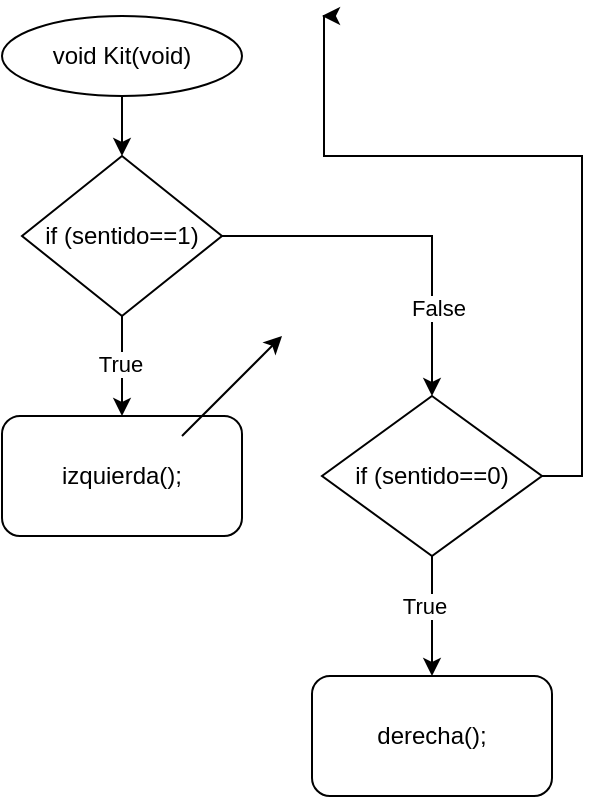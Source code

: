 <mxfile version="21.7.2" type="github">
  <diagram name="Page-1" id="k7Qf3rfxp0l8belNccaL">
    <mxGraphModel dx="843" dy="489" grid="1" gridSize="10" guides="1" tooltips="1" connect="1" arrows="1" fold="1" page="1" pageScale="1" pageWidth="827" pageHeight="1169" math="0" shadow="0">
      <root>
        <mxCell id="0" />
        <mxCell id="1" parent="0" />
        <mxCell id="1wXaXJJ_uJc2HrgggwH0-6" style="edgeStyle=orthogonalEdgeStyle;rounded=0;orthogonalLoop=1;jettySize=auto;html=1;entryX=0.5;entryY=0;entryDx=0;entryDy=0;" edge="1" parent="1" source="1wXaXJJ_uJc2HrgggwH0-1" target="1wXaXJJ_uJc2HrgggwH0-2">
          <mxGeometry relative="1" as="geometry" />
        </mxCell>
        <mxCell id="1wXaXJJ_uJc2HrgggwH0-1" value="void Kit(void)" style="ellipse;whiteSpace=wrap;html=1;" vertex="1" parent="1">
          <mxGeometry x="320" y="40" width="120" height="40" as="geometry" />
        </mxCell>
        <mxCell id="1wXaXJJ_uJc2HrgggwH0-4" style="edgeStyle=orthogonalEdgeStyle;rounded=0;orthogonalLoop=1;jettySize=auto;html=1;entryX=0.5;entryY=0;entryDx=0;entryDy=0;" edge="1" parent="1" source="1wXaXJJ_uJc2HrgggwH0-2" target="1wXaXJJ_uJc2HrgggwH0-3">
          <mxGeometry relative="1" as="geometry" />
        </mxCell>
        <mxCell id="1wXaXJJ_uJc2HrgggwH0-5" value="True" style="edgeLabel;html=1;align=center;verticalAlign=middle;resizable=0;points=[];" vertex="1" connectable="0" parent="1wXaXJJ_uJc2HrgggwH0-4">
          <mxGeometry x="-0.04" y="-1" relative="1" as="geometry">
            <mxPoint as="offset" />
          </mxGeometry>
        </mxCell>
        <mxCell id="1wXaXJJ_uJc2HrgggwH0-7" style="edgeStyle=orthogonalEdgeStyle;rounded=0;orthogonalLoop=1;jettySize=auto;html=1;" edge="1" parent="1" source="1wXaXJJ_uJc2HrgggwH0-2" target="1wXaXJJ_uJc2HrgggwH0-9">
          <mxGeometry relative="1" as="geometry">
            <mxPoint x="520" y="240" as="targetPoint" />
          </mxGeometry>
        </mxCell>
        <mxCell id="1wXaXJJ_uJc2HrgggwH0-8" value="False" style="edgeLabel;html=1;align=center;verticalAlign=middle;resizable=0;points=[];" vertex="1" connectable="0" parent="1wXaXJJ_uJc2HrgggwH0-7">
          <mxGeometry x="0.525" y="3" relative="1" as="geometry">
            <mxPoint as="offset" />
          </mxGeometry>
        </mxCell>
        <mxCell id="1wXaXJJ_uJc2HrgggwH0-2" value="if (sentido==1)" style="rhombus;whiteSpace=wrap;html=1;" vertex="1" parent="1">
          <mxGeometry x="330" y="110" width="100" height="80" as="geometry" />
        </mxCell>
        <mxCell id="1wXaXJJ_uJc2HrgggwH0-3" value="izquierda();" style="rounded=1;whiteSpace=wrap;html=1;" vertex="1" parent="1">
          <mxGeometry x="320" y="240" width="120" height="60" as="geometry" />
        </mxCell>
        <mxCell id="1wXaXJJ_uJc2HrgggwH0-11" style="edgeStyle=orthogonalEdgeStyle;rounded=0;orthogonalLoop=1;jettySize=auto;html=1;" edge="1" parent="1" source="1wXaXJJ_uJc2HrgggwH0-9">
          <mxGeometry relative="1" as="geometry">
            <mxPoint x="535" y="370.0" as="targetPoint" />
          </mxGeometry>
        </mxCell>
        <mxCell id="1wXaXJJ_uJc2HrgggwH0-12" value="True" style="edgeLabel;html=1;align=center;verticalAlign=middle;resizable=0;points=[];" vertex="1" connectable="0" parent="1wXaXJJ_uJc2HrgggwH0-11">
          <mxGeometry x="-0.167" y="-4" relative="1" as="geometry">
            <mxPoint as="offset" />
          </mxGeometry>
        </mxCell>
        <mxCell id="1wXaXJJ_uJc2HrgggwH0-20" style="edgeStyle=orthogonalEdgeStyle;rounded=0;orthogonalLoop=1;jettySize=auto;html=1;exitX=1;exitY=0.5;exitDx=0;exitDy=0;" edge="1" parent="1" source="1wXaXJJ_uJc2HrgggwH0-9">
          <mxGeometry relative="1" as="geometry">
            <mxPoint x="480" y="40" as="targetPoint" />
            <Array as="points">
              <mxPoint x="610" y="270" />
              <mxPoint x="610" y="110" />
              <mxPoint x="481" y="110" />
              <mxPoint x="481" y="40" />
            </Array>
          </mxGeometry>
        </mxCell>
        <mxCell id="1wXaXJJ_uJc2HrgggwH0-9" value="if (sentido==0)" style="rhombus;whiteSpace=wrap;html=1;" vertex="1" parent="1">
          <mxGeometry x="480" y="230" width="110" height="80" as="geometry" />
        </mxCell>
        <mxCell id="1wXaXJJ_uJc2HrgggwH0-15" value="derecha();" style="rounded=1;whiteSpace=wrap;html=1;" vertex="1" parent="1">
          <mxGeometry x="475" y="370" width="120" height="60" as="geometry" />
        </mxCell>
        <mxCell id="1wXaXJJ_uJc2HrgggwH0-19" value="" style="endArrow=classic;html=1;rounded=0;" edge="1" parent="1">
          <mxGeometry width="50" height="50" relative="1" as="geometry">
            <mxPoint x="410" y="250" as="sourcePoint" />
            <mxPoint x="460" y="200" as="targetPoint" />
          </mxGeometry>
        </mxCell>
      </root>
    </mxGraphModel>
  </diagram>
</mxfile>
